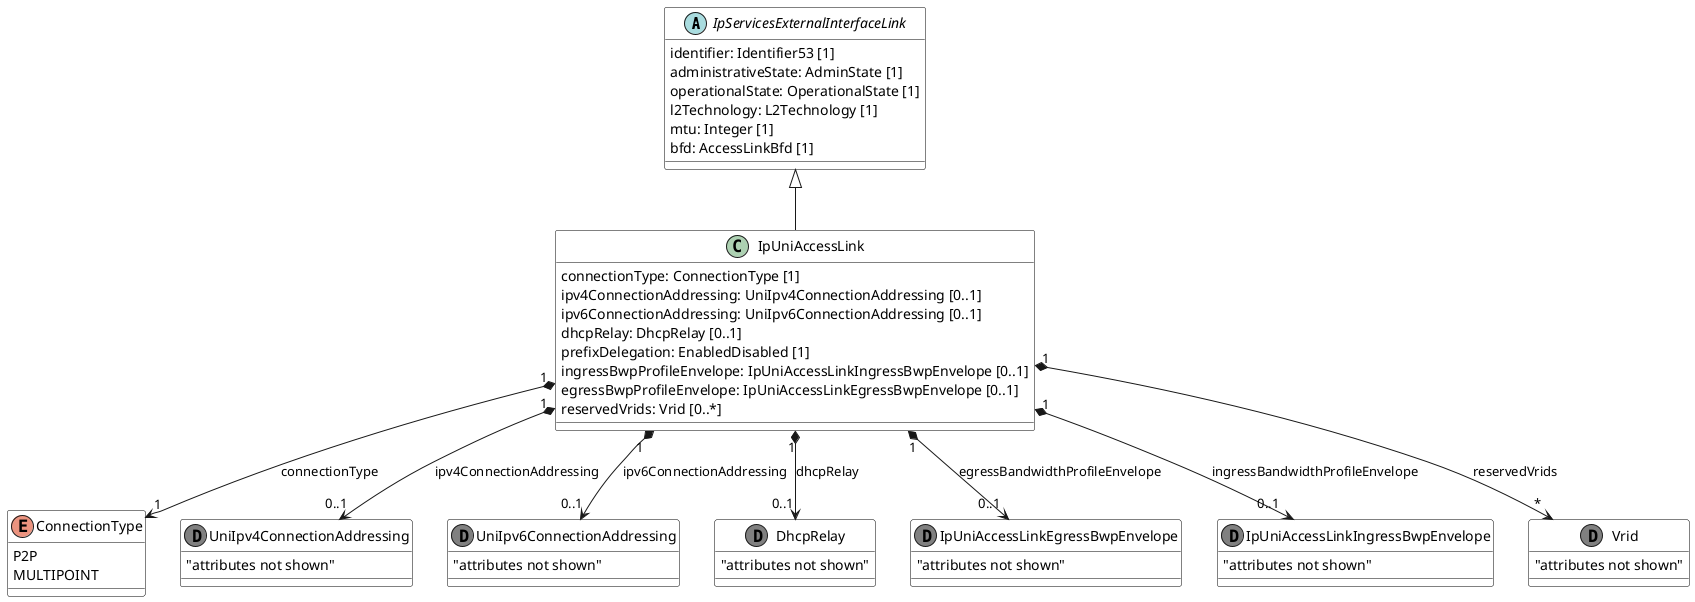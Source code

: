 @startuml
skinparam {
    ClassBackgroundColor White
    ClassBorderColor Black
}

abstract class IpServicesExternalInterfaceLink {

    identifier: Identifier53 [1]
    administrativeState: AdminState [1]
    operationalState: OperationalState [1]
    l2Technology: L2Technology [1]
    mtu: Integer [1]
    bfd: AccessLinkBfd [1]
}

IpServicesExternalInterfaceLink <|-- IpUniAccessLink

class IpUniAccessLink {

    connectionType: ConnectionType [1]
    ipv4ConnectionAddressing: UniIpv4ConnectionAddressing [0..1]
    ipv6ConnectionAddressing: UniIpv6ConnectionAddressing [0..1]
    dhcpRelay: DhcpRelay [0..1]
    prefixDelegation: EnabledDisabled [1]
    ingressBwpProfileEnvelope: IpUniAccessLinkIngressBwpEnvelope [0..1]
    egressBwpProfileEnvelope: IpUniAccessLinkEgressBwpEnvelope [0..1]
    reservedVrids: Vrid [0..*]
}

enum ConnectionType {
    P2P
    MULTIPOINT
}

IpUniAccessLink "1" *--> "1" ConnectionType: connectionType
IpUniAccessLink "1" *--> "0..1" UniIpv4ConnectionAddressing : ipv4ConnectionAddressing
IpUniAccessLink "1" *--> "0..1" UniIpv6ConnectionAddressing : ipv6ConnectionAddressing
IpUniAccessLink "1" *--> "0..1" DhcpRelay : dhcpRelay
IpUniAccessLink "1" *--> "0..1" IpUniAccessLinkEgressBwpEnvelope : egressBandwidthProfileEnvelope
IpUniAccessLink "1" *--> "0..1" IpUniAccessLinkIngressBwpEnvelope : ingressBandwidthProfileEnvelope
IpUniAccessLink "1" *-->"*" Vrid : reservedVrids

class DhcpRelay << (D, Gray) >> {
    "attributes not shown"
}

class Vrid << (D, Gray) >>  {

    "attributes not shown"

}
class IpUniAccessLinkIngressBwpEnvelope << (D, Gray) >> {

    "attributes not shown"

}

class IpUniAccessLinkEgressBwpEnvelope << (D, Gray) >> {

    "attributes not shown"

}

class UniIpv4ConnectionAddressing << (D, Gray) >> {

    "attributes not shown"

}


class UniIpv6ConnectionAddressing << (D, Gray) >> {

    "attributes not shown"

}


@enduml